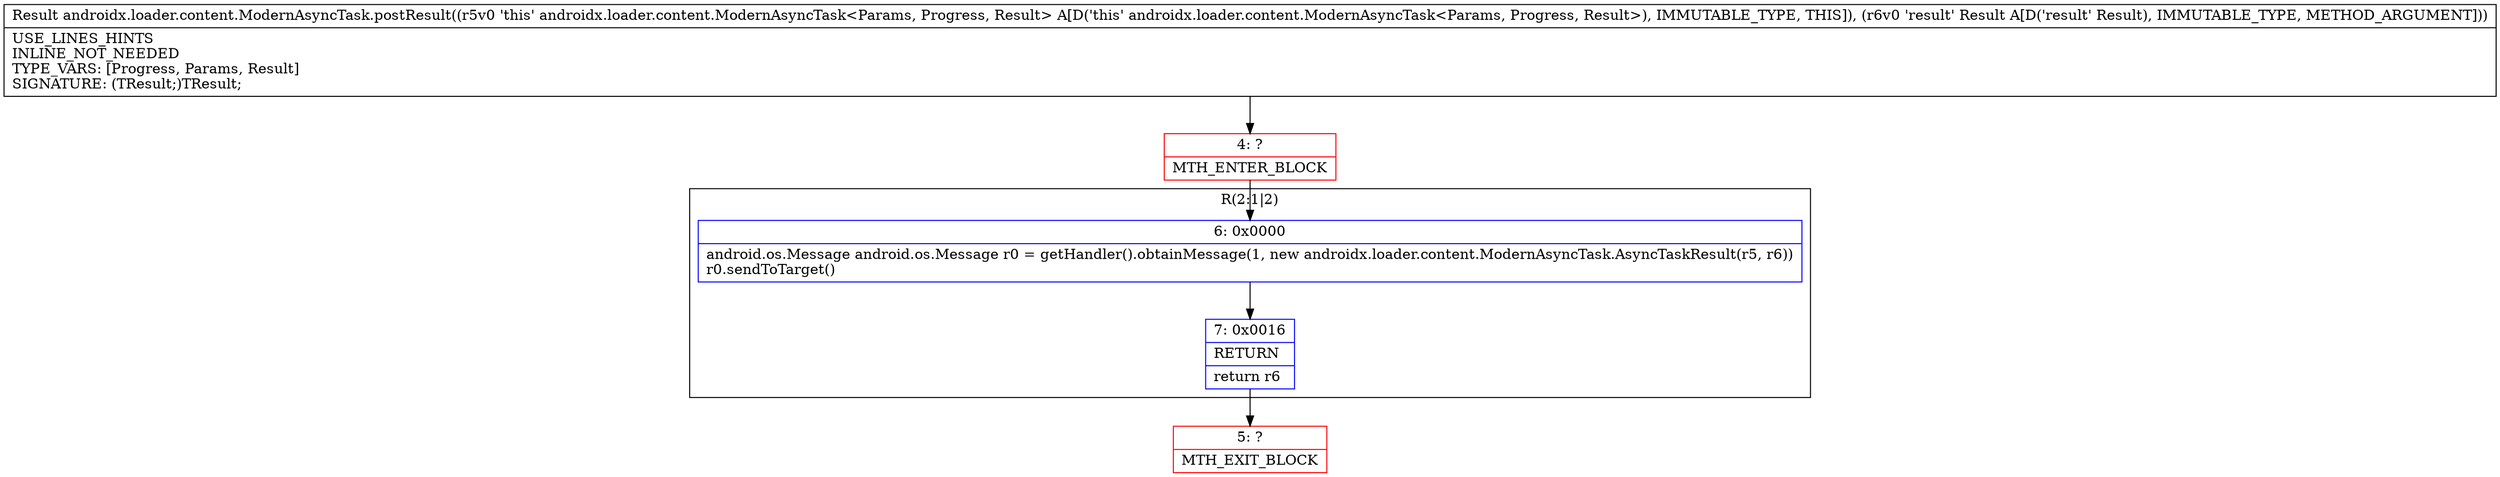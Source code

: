 digraph "CFG forandroidx.loader.content.ModernAsyncTask.postResult(Ljava\/lang\/Object;)Ljava\/lang\/Object;" {
subgraph cluster_Region_1238919538 {
label = "R(2:1|2)";
node [shape=record,color=blue];
Node_6 [shape=record,label="{6\:\ 0x0000|android.os.Message android.os.Message r0 = getHandler().obtainMessage(1, new androidx.loader.content.ModernAsyncTask.AsyncTaskResult(r5, r6))\lr0.sendToTarget()\l}"];
Node_7 [shape=record,label="{7\:\ 0x0016|RETURN\l|return r6\l}"];
}
Node_4 [shape=record,color=red,label="{4\:\ ?|MTH_ENTER_BLOCK\l}"];
Node_5 [shape=record,color=red,label="{5\:\ ?|MTH_EXIT_BLOCK\l}"];
MethodNode[shape=record,label="{Result androidx.loader.content.ModernAsyncTask.postResult((r5v0 'this' androidx.loader.content.ModernAsyncTask\<Params, Progress, Result\> A[D('this' androidx.loader.content.ModernAsyncTask\<Params, Progress, Result\>), IMMUTABLE_TYPE, THIS]), (r6v0 'result' Result A[D('result' Result), IMMUTABLE_TYPE, METHOD_ARGUMENT]))  | USE_LINES_HINTS\lINLINE_NOT_NEEDED\lTYPE_VARS: [Progress, Params, Result]\lSIGNATURE: (TResult;)TResult;\l}"];
MethodNode -> Node_4;Node_6 -> Node_7;
Node_7 -> Node_5;
Node_4 -> Node_6;
}

